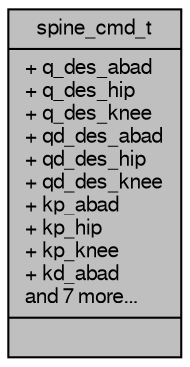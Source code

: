 digraph "spine_cmd_t"
{
  edge [fontname="FreeSans",fontsize="10",labelfontname="FreeSans",labelfontsize="10"];
  node [fontname="FreeSans",fontsize="10",shape=record];
  Node1 [label="{spine_cmd_t\n|+ q_des_abad\l+ q_des_hip\l+ q_des_knee\l+ qd_des_abad\l+ qd_des_hip\l+ qd_des_knee\l+ kp_abad\l+ kp_hip\l+ kp_knee\l+ kd_abad\land 7 more...\l|}",height=0.2,width=0.4,color="black", fillcolor="grey75", style="filled", fontcolor="black"];
}
